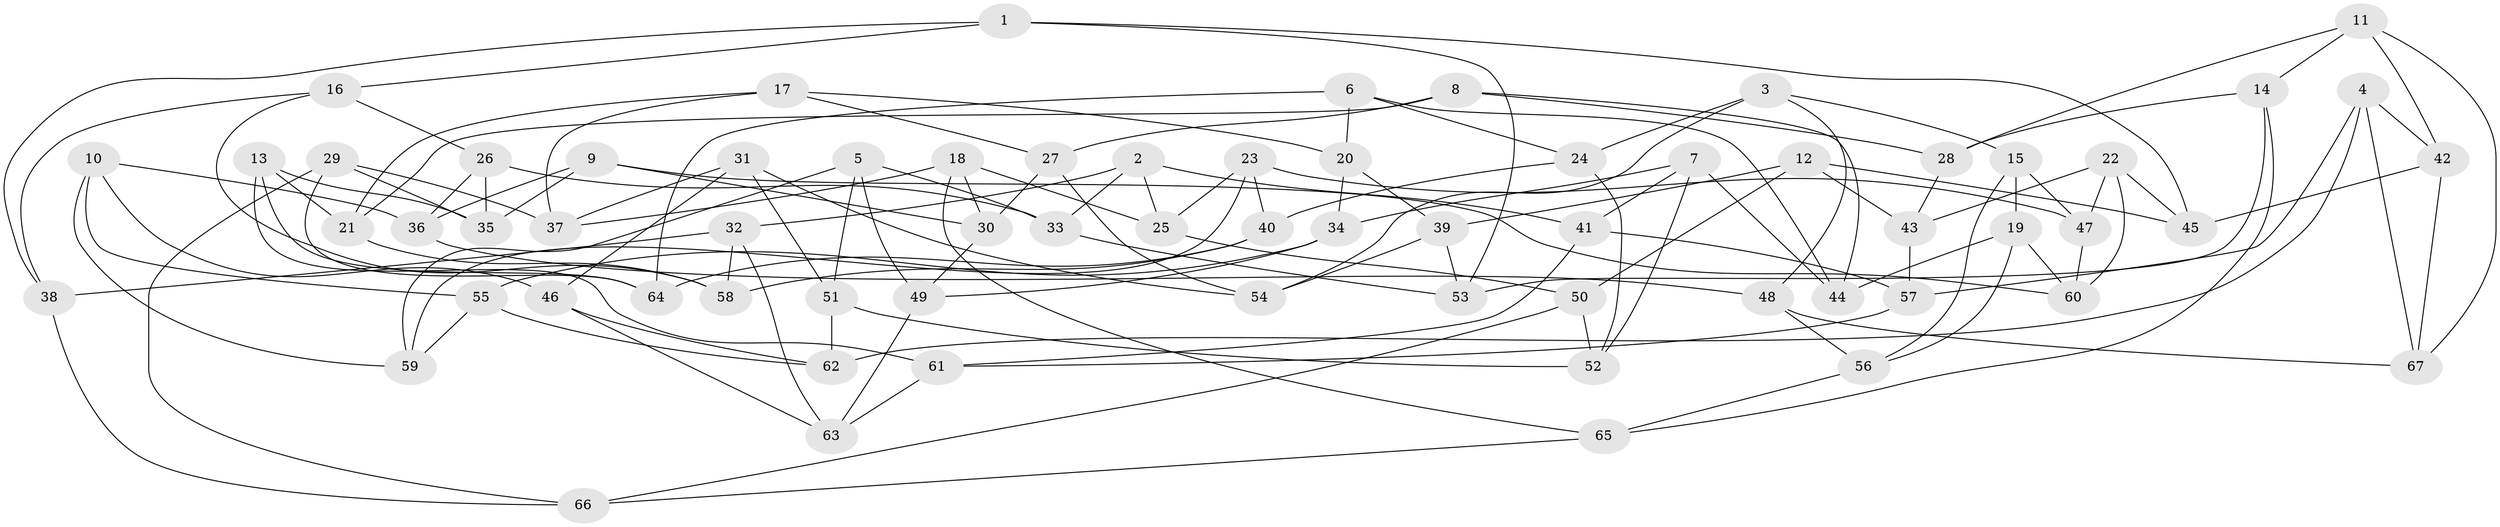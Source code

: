 // Generated by graph-tools (version 1.1) at 2025/11/02/27/25 16:11:49]
// undirected, 67 vertices, 134 edges
graph export_dot {
graph [start="1"]
  node [color=gray90,style=filled];
  1;
  2;
  3;
  4;
  5;
  6;
  7;
  8;
  9;
  10;
  11;
  12;
  13;
  14;
  15;
  16;
  17;
  18;
  19;
  20;
  21;
  22;
  23;
  24;
  25;
  26;
  27;
  28;
  29;
  30;
  31;
  32;
  33;
  34;
  35;
  36;
  37;
  38;
  39;
  40;
  41;
  42;
  43;
  44;
  45;
  46;
  47;
  48;
  49;
  50;
  51;
  52;
  53;
  54;
  55;
  56;
  57;
  58;
  59;
  60;
  61;
  62;
  63;
  64;
  65;
  66;
  67;
  1 -- 38;
  1 -- 16;
  1 -- 45;
  1 -- 53;
  2 -- 41;
  2 -- 25;
  2 -- 33;
  2 -- 32;
  3 -- 24;
  3 -- 48;
  3 -- 54;
  3 -- 15;
  4 -- 42;
  4 -- 67;
  4 -- 57;
  4 -- 62;
  5 -- 59;
  5 -- 49;
  5 -- 51;
  5 -- 33;
  6 -- 44;
  6 -- 64;
  6 -- 20;
  6 -- 24;
  7 -- 52;
  7 -- 44;
  7 -- 34;
  7 -- 41;
  8 -- 44;
  8 -- 21;
  8 -- 28;
  8 -- 27;
  9 -- 36;
  9 -- 60;
  9 -- 30;
  9 -- 35;
  10 -- 46;
  10 -- 59;
  10 -- 36;
  10 -- 55;
  11 -- 42;
  11 -- 67;
  11 -- 28;
  11 -- 14;
  12 -- 45;
  12 -- 50;
  12 -- 43;
  12 -- 39;
  13 -- 61;
  13 -- 64;
  13 -- 35;
  13 -- 21;
  14 -- 28;
  14 -- 65;
  14 -- 53;
  15 -- 56;
  15 -- 47;
  15 -- 19;
  16 -- 38;
  16 -- 26;
  16 -- 58;
  17 -- 37;
  17 -- 21;
  17 -- 20;
  17 -- 27;
  18 -- 30;
  18 -- 37;
  18 -- 65;
  18 -- 25;
  19 -- 60;
  19 -- 44;
  19 -- 56;
  20 -- 34;
  20 -- 39;
  21 -- 58;
  22 -- 43;
  22 -- 47;
  22 -- 60;
  22 -- 45;
  23 -- 59;
  23 -- 47;
  23 -- 25;
  23 -- 40;
  24 -- 40;
  24 -- 52;
  25 -- 50;
  26 -- 33;
  26 -- 35;
  26 -- 36;
  27 -- 54;
  27 -- 30;
  28 -- 43;
  29 -- 37;
  29 -- 64;
  29 -- 35;
  29 -- 66;
  30 -- 49;
  31 -- 51;
  31 -- 37;
  31 -- 46;
  31 -- 54;
  32 -- 58;
  32 -- 63;
  32 -- 38;
  33 -- 53;
  34 -- 49;
  34 -- 55;
  36 -- 48;
  38 -- 66;
  39 -- 54;
  39 -- 53;
  40 -- 64;
  40 -- 58;
  41 -- 57;
  41 -- 61;
  42 -- 45;
  42 -- 67;
  43 -- 57;
  46 -- 63;
  46 -- 62;
  47 -- 60;
  48 -- 67;
  48 -- 56;
  49 -- 63;
  50 -- 66;
  50 -- 52;
  51 -- 62;
  51 -- 52;
  55 -- 59;
  55 -- 62;
  56 -- 65;
  57 -- 61;
  61 -- 63;
  65 -- 66;
}
